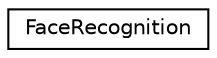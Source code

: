 digraph "Graphical Class Hierarchy"
{
 // LATEX_PDF_SIZE
  edge [fontname="Helvetica",fontsize="10",labelfontname="Helvetica",labelfontsize="10"];
  node [fontname="Helvetica",fontsize="10",shape=record];
  rankdir="LR";
  Node0 [label="FaceRecognition",height=0.2,width=0.4,color="black", fillcolor="white", style="filled",URL="$class_face_recognition.html",tooltip=" "];
}
